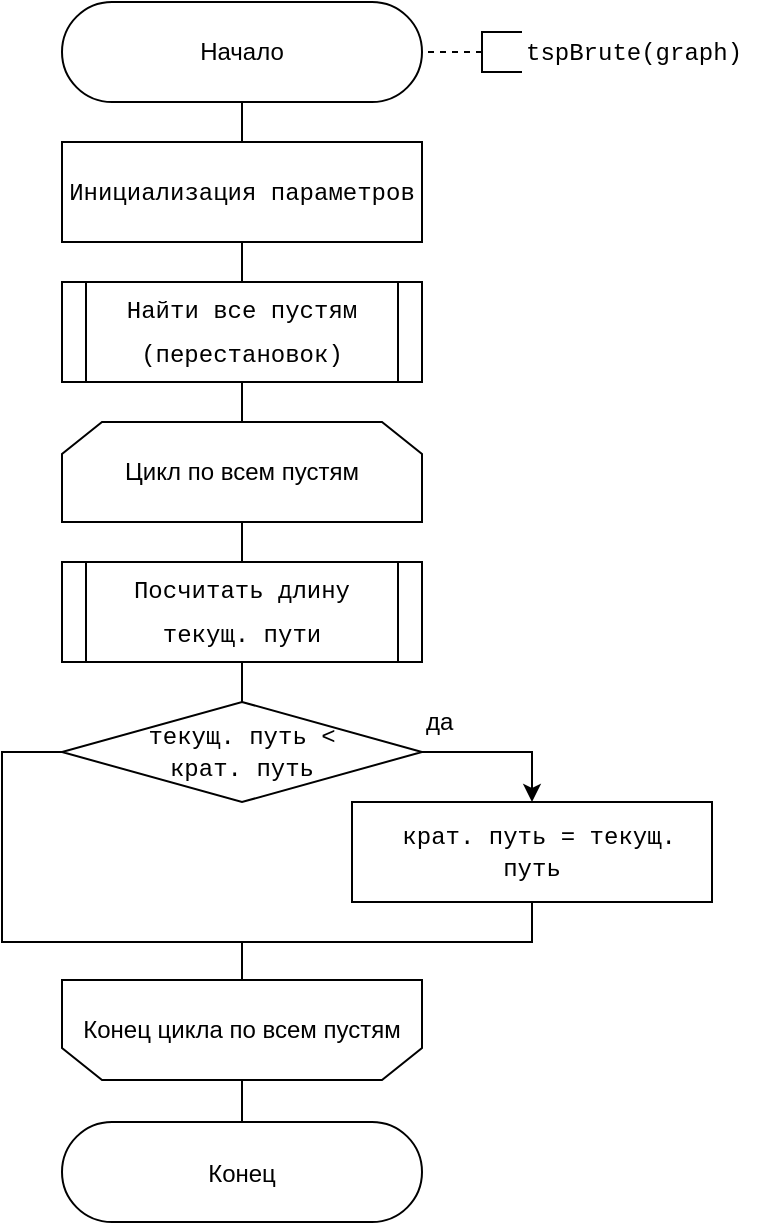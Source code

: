 <mxfile version="14.2.7" type="device" pages="2"><diagram id="fXm1FgALxpeQ4QvZJxt8" name="Page-1"><mxGraphModel dx="1422" dy="768" grid="1" gridSize="10" guides="1" tooltips="1" connect="1" arrows="1" fold="1" page="1" pageScale="1" pageWidth="827" pageHeight="1169" math="0" shadow="0"><root><mxCell id="0"/><mxCell id="1" parent="0"/><mxCell id="B3U64DtpNlrEWoWDmqTN-1" value="Начало" style="rounded=1;whiteSpace=wrap;html=1;arcSize=50;fillColor=none;" parent="1" vertex="1"><mxGeometry x="110" y="90" width="180" height="50" as="geometry"/></mxCell><mxCell id="B3U64DtpNlrEWoWDmqTN-3" value="&lt;div&gt;&lt;font face=&quot;Courier New&quot; style=&quot;font-size: 12px&quot;&gt;tspBrute(graph)&lt;/font&gt;&lt;br&gt;&lt;/div&gt;" style="text;html=1;resizable=0;points=[];autosize=1;align=left;verticalAlign=top;spacingTop=-4;" parent="1" vertex="1"><mxGeometry x="340" y="105" width="120" height="20" as="geometry"/></mxCell><mxCell id="B3U64DtpNlrEWoWDmqTN-4" value="&lt;p style=&quot;line-height: 100%&quot;&gt;Конец&lt;/p&gt;" style="rounded=1;whiteSpace=wrap;html=1;arcSize=50;fillColor=none;" parent="1" vertex="1"><mxGeometry x="110" y="650" width="180" height="50" as="geometry"/></mxCell><mxCell id="OKCHpARE6ppitdGUtfRF-7" style="edgeStyle=orthogonalEdgeStyle;rounded=0;orthogonalLoop=1;jettySize=auto;html=1;exitX=1;exitY=0.5;exitDx=0;exitDy=0;entryX=0.5;entryY=0;entryDx=0;entryDy=0;endArrow=classic;endFill=1;" parent="1" source="B3U64DtpNlrEWoWDmqTN-7" target="B3U64DtpNlrEWoWDmqTN-10" edge="1"><mxGeometry relative="1" as="geometry"/></mxCell><mxCell id="OKCHpARE6ppitdGUtfRF-8" style="edgeStyle=orthogonalEdgeStyle;rounded=0;orthogonalLoop=1;jettySize=auto;html=1;exitX=0;exitY=0.5;exitDx=0;exitDy=0;entryX=0.5;entryY=1;entryDx=0;entryDy=0;endArrow=none;endFill=0;" parent="1" source="B3U64DtpNlrEWoWDmqTN-7" target="B3U64DtpNlrEWoWDmqTN-14" edge="1"><mxGeometry relative="1" as="geometry"><Array as="points"><mxPoint x="80" y="465"/><mxPoint x="80" y="560"/><mxPoint x="200" y="560"/></Array></mxGeometry></mxCell><mxCell id="B3U64DtpNlrEWoWDmqTN-7" value="&lt;font face=&quot;Courier New&quot;&gt;текущ. путь &amp;lt;&lt;br&gt;крат. путь&lt;/font&gt;" style="rhombus;whiteSpace=wrap;html=1;rounded=0;strokeWidth=1;fillColor=none;" parent="1" vertex="1"><mxGeometry x="110" y="440" width="180" height="50" as="geometry"/></mxCell><mxCell id="B3U64DtpNlrEWoWDmqTN-8" value="да" style="text;html=1;resizable=0;points=[];autosize=1;align=left;verticalAlign=top;spacingTop=-4;" parent="1" vertex="1"><mxGeometry x="290" y="440" width="30" height="20" as="geometry"/></mxCell><mxCell id="B3U64DtpNlrEWoWDmqTN-9" style="edgeStyle=orthogonalEdgeStyle;rounded=0;orthogonalLoop=1;jettySize=auto;html=1;exitX=0.5;exitY=0;exitDx=0;exitDy=0;endArrow=none;endFill=0;fontFamily=Courier New;fontSize=6;entryX=0.5;entryY=0;entryDx=0;entryDy=0;" parent="1" source="B3U64DtpNlrEWoWDmqTN-14" target="B3U64DtpNlrEWoWDmqTN-4" edge="1"><mxGeometry relative="1" as="geometry"><mxPoint x="185" y="633" as="targetPoint"/><mxPoint x="185" y="563.0" as="sourcePoint"/></mxGeometry></mxCell><mxCell id="OKCHpARE6ppitdGUtfRF-5" style="edgeStyle=orthogonalEdgeStyle;rounded=0;orthogonalLoop=1;jettySize=auto;html=1;exitX=0.5;exitY=1;exitDx=0;exitDy=0;entryX=0.5;entryY=1;entryDx=0;entryDy=0;endArrow=none;endFill=0;" parent="1" source="B3U64DtpNlrEWoWDmqTN-10" target="B3U64DtpNlrEWoWDmqTN-14" edge="1"><mxGeometry relative="1" as="geometry"><Array as="points"><mxPoint x="345" y="560"/><mxPoint x="200" y="560"/></Array></mxGeometry></mxCell><mxCell id="B3U64DtpNlrEWoWDmqTN-10" value="&lt;span style=&quot;font-family: &amp;#34;courier new&amp;#34;&quot;&gt;&amp;nbsp;&lt;/span&gt;&lt;span style=&quot;font-family: &amp;#34;courier new&amp;#34;&quot;&gt;крат. путь =&amp;nbsp;&lt;/span&gt;&lt;span style=&quot;font-family: &amp;#34;courier new&amp;#34;&quot;&gt;текущ. путь&lt;/span&gt;&lt;font face=&quot;Courier New&quot;&gt;&lt;br&gt;&lt;/font&gt;" style="rounded=0;whiteSpace=wrap;html=1;strokeWidth=1;fillColor=none;" parent="1" vertex="1"><mxGeometry x="255" y="490" width="180" height="50" as="geometry"/></mxCell><mxCell id="wdT26UXzNwo4g4MVKBg2-6" style="edgeStyle=orthogonalEdgeStyle;rounded=0;orthogonalLoop=1;jettySize=auto;html=1;exitX=0.5;exitY=1;exitDx=0;exitDy=0;entryX=0.5;entryY=0;entryDx=0;entryDy=0;endArrow=none;endFill=0;" edge="1" parent="1" source="B3U64DtpNlrEWoWDmqTN-12" target="B3U64DtpNlrEWoWDmqTN-13"><mxGeometry relative="1" as="geometry"/></mxCell><mxCell id="B3U64DtpNlrEWoWDmqTN-12" value="&lt;p style=&quot;line-height: 70%&quot;&gt;&lt;font face=&quot;Courier New&quot; style=&quot;font-size: 12px&quot;&gt;Найти все пустям&lt;/font&gt;&lt;/p&gt;&lt;p style=&quot;line-height: 70%&quot;&gt;&lt;font face=&quot;Courier New&quot; style=&quot;font-size: 12px&quot;&gt;(перестановок)&lt;/font&gt;&lt;/p&gt;" style="shape=process;whiteSpace=wrap;html=1;backgroundOutline=1;rounded=0;shadow=0;glass=0;strokeWidth=1;size=0.068;fillColor=none;" parent="1" vertex="1"><mxGeometry x="110" y="230" width="180" height="50" as="geometry"/></mxCell><mxCell id="wdT26UXzNwo4g4MVKBg2-2" style="edgeStyle=orthogonalEdgeStyle;rounded=0;orthogonalLoop=1;jettySize=auto;html=1;exitX=0.5;exitY=1;exitDx=0;exitDy=0;entryX=0.5;entryY=0;entryDx=0;entryDy=0;endArrow=none;endFill=0;" edge="1" parent="1" source="B3U64DtpNlrEWoWDmqTN-13" target="wdT26UXzNwo4g4MVKBg2-1"><mxGeometry relative="1" as="geometry"/></mxCell><mxCell id="B3U64DtpNlrEWoWDmqTN-13" value="&lt;span&gt;Цикл по всем пустям&lt;/span&gt;" style="shape=loopLimit;whiteSpace=wrap;html=1;size=20;fillColor=none;" parent="1" vertex="1"><mxGeometry x="110" y="300" width="180" height="50" as="geometry"/></mxCell><mxCell id="B3U64DtpNlrEWoWDmqTN-14" value="Конец цикла по всем пустям" style="shape=loopLimit;whiteSpace=wrap;html=1;size=20;fillColor=none;rounded=0;direction=west;" parent="1" vertex="1"><mxGeometry x="110" y="579" width="180" height="50" as="geometry"/></mxCell><mxCell id="wdT26UXzNwo4g4MVKBg2-5" style="edgeStyle=orthogonalEdgeStyle;rounded=0;orthogonalLoop=1;jettySize=auto;html=1;exitX=0.5;exitY=1;exitDx=0;exitDy=0;entryX=0.5;entryY=0;entryDx=0;entryDy=0;endArrow=none;endFill=0;" edge="1" parent="1" source="B3U64DtpNlrEWoWDmqTN-21" target="B3U64DtpNlrEWoWDmqTN-12"><mxGeometry relative="1" as="geometry"/></mxCell><mxCell id="B3U64DtpNlrEWoWDmqTN-21" value="&lt;font face=&quot;Courier New&quot;&gt;Инициализация параметров&lt;br&gt;&lt;/font&gt;" style="rounded=0;whiteSpace=wrap;html=1;strokeWidth=1;fillColor=none;" parent="1" vertex="1"><mxGeometry x="110" y="160" width="180" height="50" as="geometry"/></mxCell><mxCell id="B3U64DtpNlrEWoWDmqTN-22" value="" style="endArrow=none;html=1;entryX=0.5;entryY=1;entryDx=0;entryDy=0;exitX=0.5;exitY=0;exitDx=0;exitDy=0;" parent="1" source="B3U64DtpNlrEWoWDmqTN-21" target="B3U64DtpNlrEWoWDmqTN-1" edge="1"><mxGeometry width="50" height="50" relative="1" as="geometry"><mxPoint x="195" y="279" as="sourcePoint"/><mxPoint x="195" y="260" as="targetPoint"/></mxGeometry></mxCell><mxCell id="OKCHpARE6ppitdGUtfRF-2" style="edgeStyle=orthogonalEdgeStyle;rounded=0;orthogonalLoop=1;jettySize=auto;html=1;exitX=0;exitY=0.5;exitDx=0;exitDy=0;exitPerimeter=0;entryX=1;entryY=0.5;entryDx=0;entryDy=0;endArrow=none;endFill=0;dashed=1;" parent="1" source="OKCHpARE6ppitdGUtfRF-1" target="B3U64DtpNlrEWoWDmqTN-1" edge="1"><mxGeometry relative="1" as="geometry"><mxPoint x="330" y="125" as="targetPoint"/></mxGeometry></mxCell><mxCell id="OKCHpARE6ppitdGUtfRF-1" value="" style="strokeWidth=1;html=1;shape=mxgraph.flowchart.annotation_1;align=left;pointerEvents=1;" parent="1" vertex="1"><mxGeometry x="320" y="105" width="20" height="20" as="geometry"/></mxCell><mxCell id="wdT26UXzNwo4g4MVKBg2-3" style="edgeStyle=orthogonalEdgeStyle;rounded=0;orthogonalLoop=1;jettySize=auto;html=1;exitX=0.5;exitY=1;exitDx=0;exitDy=0;entryX=0.5;entryY=0;entryDx=0;entryDy=0;endArrow=none;endFill=0;" edge="1" parent="1" source="wdT26UXzNwo4g4MVKBg2-1" target="B3U64DtpNlrEWoWDmqTN-7"><mxGeometry relative="1" as="geometry"/></mxCell><mxCell id="wdT26UXzNwo4g4MVKBg2-1" value="&lt;p style=&quot;line-height: 70%&quot;&gt;&lt;font face=&quot;Courier New&quot;&gt;Посчитать длину&lt;/font&gt;&lt;/p&gt;&lt;p style=&quot;line-height: 70%&quot;&gt;&lt;font face=&quot;Courier New&quot;&gt;текущ. пути&lt;/font&gt;&lt;/p&gt;" style="shape=process;whiteSpace=wrap;html=1;backgroundOutline=1;rounded=0;shadow=0;glass=0;strokeWidth=1;size=0.068;fillColor=none;" vertex="1" parent="1"><mxGeometry x="110" y="370" width="180" height="50" as="geometry"/></mxCell></root></mxGraphModel></diagram><diagram name="Page-2" id="4IcYa3TVgFTYu9ZhmOaW"><mxGraphModel dx="1422" dy="768" grid="1" gridSize="10" guides="1" tooltips="1" connect="1" arrows="1" fold="1" page="1" pageScale="1" pageWidth="827" pageHeight="1169" math="0" shadow="0"><root><mxCell id="qbcVb4kf-vYLSkna_x9s-0"/><mxCell id="qbcVb4kf-vYLSkna_x9s-1" parent="qbcVb4kf-vYLSkna_x9s-0"/><mxCell id="uX4iST5lj1J1wSumJtRc-16" style="edgeStyle=orthogonalEdgeStyle;rounded=0;orthogonalLoop=1;jettySize=auto;html=1;exitX=0.5;exitY=1;exitDx=0;exitDy=0;entryX=0.5;entryY=0;entryDx=0;entryDy=0;endArrow=none;endFill=0;" edge="1" parent="qbcVb4kf-vYLSkna_x9s-1" source="2B6MznJldBelDAaEHXfF-0" target="uX4iST5lj1J1wSumJtRc-0"><mxGeometry relative="1" as="geometry"/></mxCell><mxCell id="2B6MznJldBelDAaEHXfF-0" value="Начало" style="rounded=1;whiteSpace=wrap;html=1;arcSize=50;fillColor=none;" vertex="1" parent="qbcVb4kf-vYLSkna_x9s-1"><mxGeometry x="110" y="40" width="180" height="50" as="geometry"/></mxCell><mxCell id="2B6MznJldBelDAaEHXfF-1" value="&lt;div&gt;&lt;font face=&quot;Courier New&quot; style=&quot;font-size: 12px&quot;&gt;tspACO(graph, nDays)&lt;/font&gt;&lt;br&gt;&lt;/div&gt;" style="text;html=1;resizable=0;points=[];autosize=1;align=left;verticalAlign=top;spacingTop=-4;" vertex="1" parent="qbcVb4kf-vYLSkna_x9s-1"><mxGeometry x="340" y="55" width="160" height="20" as="geometry"/></mxCell><mxCell id="2B6MznJldBelDAaEHXfF-2" value="&lt;p style=&quot;line-height: 100%&quot;&gt;Конец&lt;/p&gt;" style="rounded=1;whiteSpace=wrap;html=1;arcSize=50;fillColor=none;" vertex="1" parent="qbcVb4kf-vYLSkna_x9s-1"><mxGeometry x="110" y="650" width="180" height="50" as="geometry"/></mxCell><mxCell id="2B6MznJldBelDAaEHXfF-12" style="edgeStyle=orthogonalEdgeStyle;rounded=0;orthogonalLoop=1;jettySize=auto;html=1;exitX=0.5;exitY=1;exitDx=0;exitDy=0;entryX=0.5;entryY=0;entryDx=0;entryDy=0;endArrow=none;endFill=0;" edge="1" parent="qbcVb4kf-vYLSkna_x9s-1" source="uX4iST5lj1J1wSumJtRc-5" target="2B6MznJldBelDAaEHXfF-21"><mxGeometry relative="1" as="geometry"/></mxCell><mxCell id="2B6MznJldBelDAaEHXfF-18" style="edgeStyle=orthogonalEdgeStyle;rounded=0;orthogonalLoop=1;jettySize=auto;html=1;exitX=0;exitY=0.5;exitDx=0;exitDy=0;exitPerimeter=0;entryX=1;entryY=0.5;entryDx=0;entryDy=0;endArrow=none;endFill=0;dashed=1;" edge="1" parent="qbcVb4kf-vYLSkna_x9s-1" source="2B6MznJldBelDAaEHXfF-19" target="2B6MznJldBelDAaEHXfF-0"><mxGeometry relative="1" as="geometry"><mxPoint x="330" y="75" as="targetPoint"/></mxGeometry></mxCell><mxCell id="2B6MznJldBelDAaEHXfF-19" value="" style="strokeWidth=1;html=1;shape=mxgraph.flowchart.annotation_1;align=left;pointerEvents=1;" vertex="1" parent="qbcVb4kf-vYLSkna_x9s-1"><mxGeometry x="320" y="55" width="20" height="20" as="geometry"/></mxCell><mxCell id="2B6MznJldBelDAaEHXfF-20" style="edgeStyle=orthogonalEdgeStyle;rounded=0;orthogonalLoop=1;jettySize=auto;html=1;exitX=0.5;exitY=1;exitDx=0;exitDy=0;entryX=0.5;entryY=1;entryDx=0;entryDy=0;endArrow=none;endFill=0;" edge="1" parent="qbcVb4kf-vYLSkna_x9s-1" source="2B6MznJldBelDAaEHXfF-21" target="uX4iST5lj1J1wSumJtRc-7"><mxGeometry relative="1" as="geometry"><mxPoint x="-221" y="435" as="targetPoint"/></mxGeometry></mxCell><mxCell id="2B6MznJldBelDAaEHXfF-21" value="&lt;p style=&quot;line-height: 70%&quot;&gt;&lt;font face=&quot;Courier New&quot;&gt;Обновление&lt;/font&gt;&lt;/p&gt;&lt;p style=&quot;line-height: 70%&quot;&gt;&lt;font face=&quot;Courier New&quot;&gt;кратчайщего пути&lt;/font&gt;&lt;/p&gt;" style="shape=process;whiteSpace=wrap;html=1;backgroundOutline=1;rounded=0;shadow=0;glass=0;strokeWidth=1;size=0.068;fillColor=none;" vertex="1" parent="qbcVb4kf-vYLSkna_x9s-1"><mxGeometry x="110" y="460" width="180" height="50" as="geometry"/></mxCell><mxCell id="uX4iST5lj1J1wSumJtRc-13" style="edgeStyle=orthogonalEdgeStyle;rounded=0;orthogonalLoop=1;jettySize=auto;html=1;exitX=0.5;exitY=1;exitDx=0;exitDy=0;entryX=0.5;entryY=0;entryDx=0;entryDy=0;endArrow=none;endFill=0;" edge="1" parent="qbcVb4kf-vYLSkna_x9s-1" source="uX4iST5lj1J1wSumJtRc-0" target="uX4iST5lj1J1wSumJtRc-6"><mxGeometry relative="1" as="geometry"/></mxCell><mxCell id="uX4iST5lj1J1wSumJtRc-0" value="i in [0..nDays)" style="shape=loopLimit;whiteSpace=wrap;html=1;size=20;fillColor=none;" vertex="1" parent="qbcVb4kf-vYLSkna_x9s-1"><mxGeometry x="110" y="100" width="180" height="50" as="geometry"/></mxCell><mxCell id="uX4iST5lj1J1wSumJtRc-15" style="edgeStyle=orthogonalEdgeStyle;rounded=0;orthogonalLoop=1;jettySize=auto;html=1;exitX=0.5;exitY=0;exitDx=0;exitDy=0;entryX=0.5;entryY=0;entryDx=0;entryDy=0;endArrow=none;endFill=0;" edge="1" parent="qbcVb4kf-vYLSkna_x9s-1" source="uX4iST5lj1J1wSumJtRc-1" target="2B6MznJldBelDAaEHXfF-2"><mxGeometry relative="1" as="geometry"/></mxCell><mxCell id="uX4iST5lj1J1wSumJtRc-1" value="Конец цикла по i" style="shape=loopLimit;whiteSpace=wrap;html=1;size=20;fillColor=none;rounded=0;direction=west;" vertex="1" parent="qbcVb4kf-vYLSkna_x9s-1"><mxGeometry x="110" y="585" width="180" height="50" as="geometry"/></mxCell><mxCell id="uX4iST5lj1J1wSumJtRc-11" style="edgeStyle=orthogonalEdgeStyle;rounded=0;orthogonalLoop=1;jettySize=auto;html=1;exitX=0.5;exitY=1;exitDx=0;exitDy=0;entryX=0.5;entryY=0;entryDx=0;entryDy=0;endArrow=none;endFill=0;" edge="1" parent="qbcVb4kf-vYLSkna_x9s-1" source="uX4iST5lj1J1wSumJtRc-2" target="uX4iST5lj1J1wSumJtRc-3"><mxGeometry relative="1" as="geometry"/></mxCell><mxCell id="uX4iST5lj1J1wSumJtRc-2" value="&lt;p style=&quot;line-height: 70%&quot;&gt;&lt;font face=&quot;Courier New&quot;&gt;Инициализация&lt;/font&gt;&lt;/p&gt;&lt;p style=&quot;line-height: 70%&quot;&gt;&lt;font face=&quot;Courier New&quot;&gt;феромонов&lt;/font&gt;&lt;/p&gt;" style="shape=process;whiteSpace=wrap;html=1;backgroundOutline=1;rounded=0;shadow=0;glass=0;strokeWidth=1;size=0.068;fillColor=none;" vertex="1" parent="qbcVb4kf-vYLSkna_x9s-1"><mxGeometry x="109" y="220" width="180" height="50" as="geometry"/></mxCell><mxCell id="uX4iST5lj1J1wSumJtRc-10" style="edgeStyle=orthogonalEdgeStyle;rounded=0;orthogonalLoop=1;jettySize=auto;html=1;exitX=0.5;exitY=1;exitDx=0;exitDy=0;entryX=0.5;entryY=0;entryDx=0;entryDy=0;endArrow=none;endFill=0;" edge="1" parent="qbcVb4kf-vYLSkna_x9s-1" source="uX4iST5lj1J1wSumJtRc-3" target="uX4iST5lj1J1wSumJtRc-4"><mxGeometry relative="1" as="geometry"/></mxCell><mxCell id="uX4iST5lj1J1wSumJtRc-3" value="&lt;p style=&quot;line-height: 70%&quot;&gt;&lt;font face=&quot;Courier New&quot;&gt;Инициализация&lt;/font&gt;&lt;/p&gt;&lt;p style=&quot;line-height: 70%&quot;&gt;&lt;font face=&quot;Courier New&quot;&gt;муравья&lt;/font&gt;&lt;/p&gt;" style="shape=process;whiteSpace=wrap;html=1;backgroundOutline=1;rounded=0;shadow=0;glass=0;strokeWidth=1;size=0.068;fillColor=none;" vertex="1" parent="qbcVb4kf-vYLSkna_x9s-1"><mxGeometry x="109" y="280" width="180" height="50" as="geometry"/></mxCell><mxCell id="uX4iST5lj1J1wSumJtRc-9" style="edgeStyle=orthogonalEdgeStyle;rounded=0;orthogonalLoop=1;jettySize=auto;html=1;exitX=0.5;exitY=1;exitDx=0;exitDy=0;entryX=0.5;entryY=0;entryDx=0;entryDy=0;endArrow=none;endFill=0;" edge="1" parent="qbcVb4kf-vYLSkna_x9s-1" source="uX4iST5lj1J1wSumJtRc-4" target="uX4iST5lj1J1wSumJtRc-5"><mxGeometry relative="1" as="geometry"/></mxCell><mxCell id="uX4iST5lj1J1wSumJtRc-4" value="&lt;p style=&quot;line-height: 70%&quot;&gt;&lt;font face=&quot;Courier New&quot;&gt;Выбор следующего города и исправление феромонов&lt;/font&gt;&lt;/p&gt;" style="shape=process;whiteSpace=wrap;html=1;backgroundOutline=1;rounded=0;shadow=0;glass=0;strokeWidth=1;size=0.068;fillColor=none;" vertex="1" parent="qbcVb4kf-vYLSkna_x9s-1"><mxGeometry x="110" y="340" width="180" height="50" as="geometry"/></mxCell><mxCell id="uX4iST5lj1J1wSumJtRc-5" value="&lt;p style=&quot;line-height: 70%&quot;&gt;&lt;font face=&quot;Courier New&quot;&gt;Инициализация&lt;/font&gt;&lt;/p&gt;&lt;p style=&quot;line-height: 70%&quot;&gt;&lt;font face=&quot;Courier New&quot;&gt;муравья&lt;/font&gt;&lt;/p&gt;" style="shape=process;whiteSpace=wrap;html=1;backgroundOutline=1;rounded=0;shadow=0;glass=0;strokeWidth=1;size=0.068;fillColor=none;" vertex="1" parent="qbcVb4kf-vYLSkna_x9s-1"><mxGeometry x="109" y="400" width="180" height="50" as="geometry"/></mxCell><mxCell id="uX4iST5lj1J1wSumJtRc-12" style="edgeStyle=orthogonalEdgeStyle;rounded=0;orthogonalLoop=1;jettySize=auto;html=1;exitX=0.5;exitY=1;exitDx=0;exitDy=0;entryX=0.5;entryY=0;entryDx=0;entryDy=0;endArrow=none;endFill=0;" edge="1" parent="qbcVb4kf-vYLSkna_x9s-1" source="uX4iST5lj1J1wSumJtRc-6" target="uX4iST5lj1J1wSumJtRc-2"><mxGeometry relative="1" as="geometry"/></mxCell><mxCell id="uX4iST5lj1J1wSumJtRc-6" value="j in [0..len(graph)" style="shape=loopLimit;whiteSpace=wrap;html=1;size=20;fillColor=none;" vertex="1" parent="qbcVb4kf-vYLSkna_x9s-1"><mxGeometry x="109" y="160" width="180" height="50" as="geometry"/></mxCell><mxCell id="uX4iST5lj1J1wSumJtRc-14" style="edgeStyle=orthogonalEdgeStyle;rounded=0;orthogonalLoop=1;jettySize=auto;html=1;exitX=0.5;exitY=0;exitDx=0;exitDy=0;entryX=0.5;entryY=1;entryDx=0;entryDy=0;endArrow=none;endFill=0;" edge="1" parent="qbcVb4kf-vYLSkna_x9s-1" source="uX4iST5lj1J1wSumJtRc-7" target="uX4iST5lj1J1wSumJtRc-1"><mxGeometry relative="1" as="geometry"/></mxCell><mxCell id="uX4iST5lj1J1wSumJtRc-7" value="Конец цикла по j" style="shape=loopLimit;whiteSpace=wrap;html=1;size=20;fillColor=none;rounded=0;direction=west;" vertex="1" parent="qbcVb4kf-vYLSkna_x9s-1"><mxGeometry x="109" y="520" width="180" height="50" as="geometry"/></mxCell></root></mxGraphModel></diagram></mxfile>